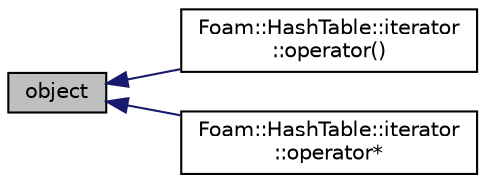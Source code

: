 digraph "object"
{
  bgcolor="transparent";
  edge [fontname="Helvetica",fontsize="10",labelfontname="Helvetica",labelfontsize="10"];
  node [fontname="Helvetica",fontsize="10",shape=record];
  rankdir="LR";
  Node1 [label="object",height=0.2,width=0.4,color="black", fillcolor="grey75", style="filled", fontcolor="black"];
  Node1 -> Node2 [dir="back",color="midnightblue",fontsize="10",style="solid",fontname="Helvetica"];
  Node2 [label="Foam::HashTable::iterator\l::operator()",height=0.2,width=0.4,color="black",URL="$a01221.html#a625855a4f62948f4f1ad06354be9ca09"];
  Node1 -> Node3 [dir="back",color="midnightblue",fontsize="10",style="solid",fontname="Helvetica"];
  Node3 [label="Foam::HashTable::iterator\l::operator*",height=0.2,width=0.4,color="black",URL="$a01221.html#a3f534efce0b043d603eb8f5653268e7d",tooltip="Return referenced hash value. "];
}
